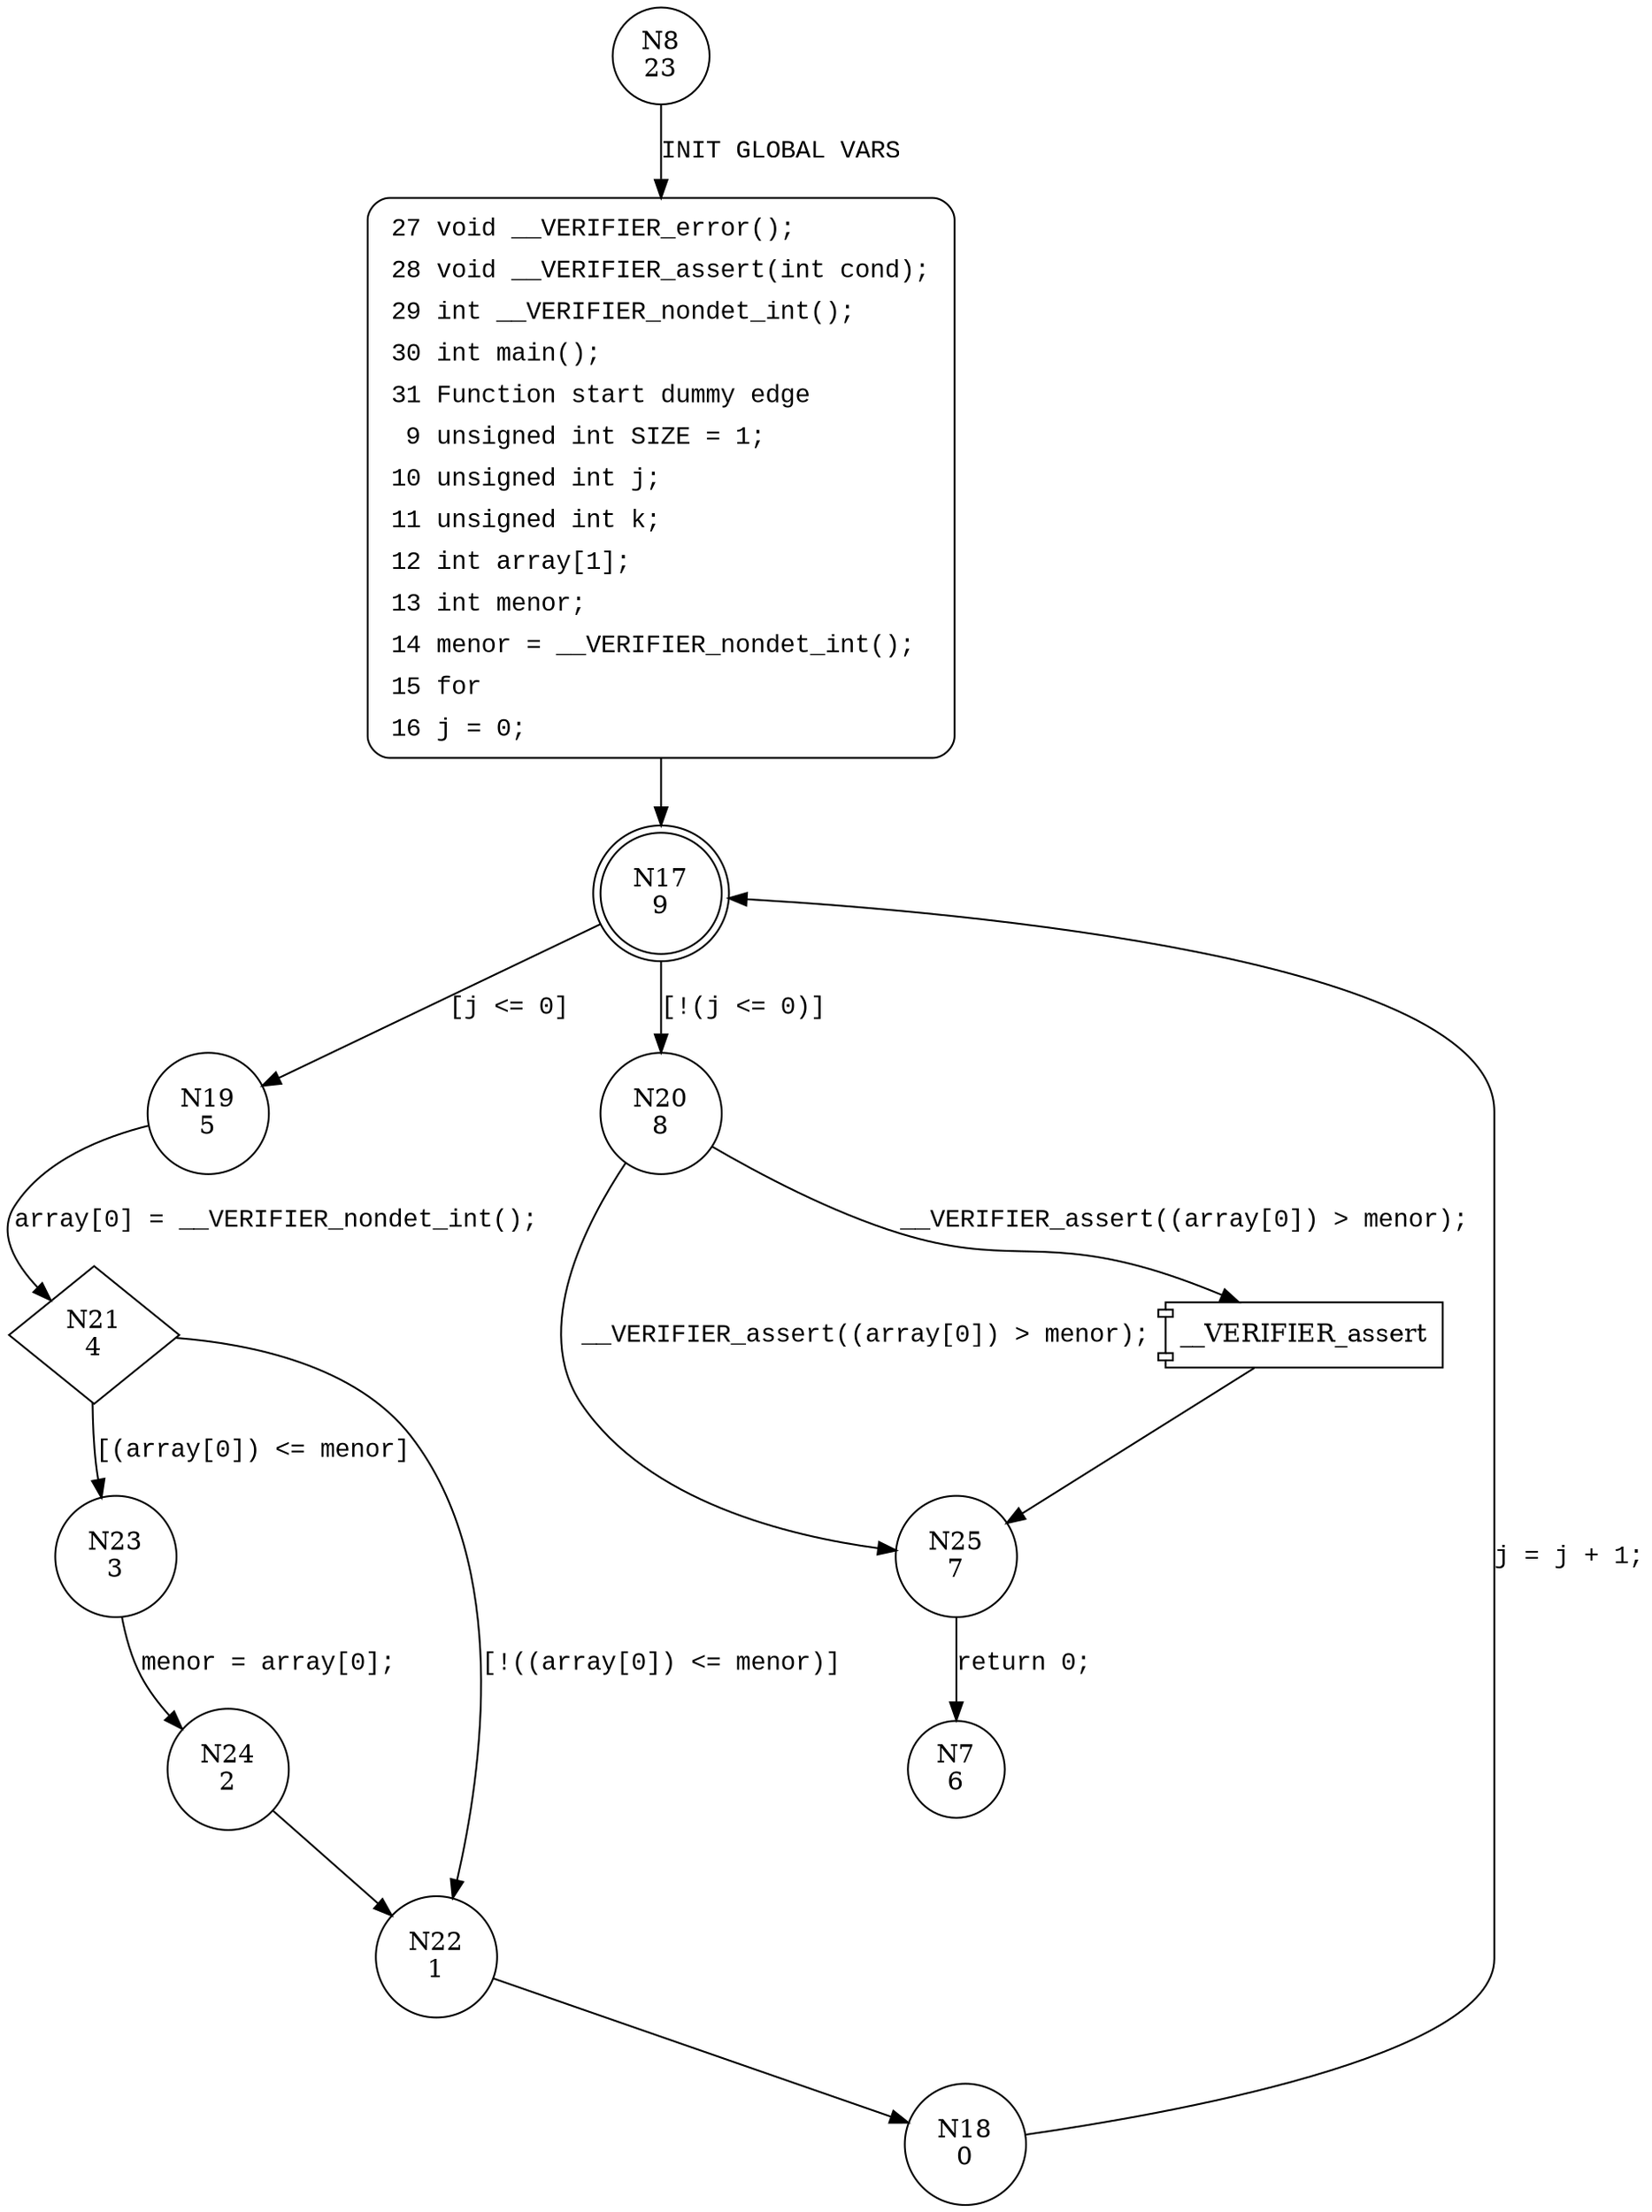 digraph main {
8 [shape="circle" label="N8\n23"]
27 [shape="circle" label="N27\n22"]
17 [shape="doublecircle" label="N17\n9"]
19 [shape="circle" label="N19\n5"]
20 [shape="circle" label="N20\n8"]
25 [shape="circle" label="N25\n7"]
7 [shape="circle" label="N7\n6"]
21 [shape="diamond" label="N21\n4"]
23 [shape="circle" label="N23\n3"]
22 [shape="circle" label="N22\n1"]
18 [shape="circle" label="N18\n0"]
24 [shape="circle" label="N24\n2"]
27 [style="filled,bold" penwidth="1" fillcolor="white" fontname="Courier New" shape="Mrecord" label=<<table border="0" cellborder="0" cellpadding="3" bgcolor="white"><tr><td align="right">27</td><td align="left">void __VERIFIER_error();</td></tr><tr><td align="right">28</td><td align="left">void __VERIFIER_assert(int cond);</td></tr><tr><td align="right">29</td><td align="left">int __VERIFIER_nondet_int();</td></tr><tr><td align="right">30</td><td align="left">int main();</td></tr><tr><td align="right">31</td><td align="left">Function start dummy edge</td></tr><tr><td align="right">9</td><td align="left">unsigned int SIZE = 1;</td></tr><tr><td align="right">10</td><td align="left">unsigned int j;</td></tr><tr><td align="right">11</td><td align="left">unsigned int k;</td></tr><tr><td align="right">12</td><td align="left">int array[1];</td></tr><tr><td align="right">13</td><td align="left">int menor;</td></tr><tr><td align="right">14</td><td align="left">menor = __VERIFIER_nondet_int();</td></tr><tr><td align="right">15</td><td align="left">for</td></tr><tr><td align="right">16</td><td align="left">j = 0;</td></tr></table>>]
27 -> 17[label=""]
8 -> 27 [label="INIT GLOBAL VARS" fontname="Courier New"]
17 -> 19 [label="[j <= 0]" fontname="Courier New"]
17 -> 20 [label="[!(j <= 0)]" fontname="Courier New"]
100001 [shape="component" label="__VERIFIER_assert"]
20 -> 100001 [label="__VERIFIER_assert((array[0]) > menor);" fontname="Courier New"]
100001 -> 25 [label="" fontname="Courier New"]
20 -> 25 [label="__VERIFIER_assert((array[0]) > menor);" fontname="Courier New"]
25 -> 7 [label="return 0;" fontname="Courier New"]
21 -> 23 [label="[(array[0]) <= menor]" fontname="Courier New"]
21 -> 22 [label="[!((array[0]) <= menor)]" fontname="Courier New"]
22 -> 18 [label="" fontname="Courier New"]
23 -> 24 [label="menor = array[0];" fontname="Courier New"]
19 -> 21 [label="array[0] = __VERIFIER_nondet_int();" fontname="Courier New"]
18 -> 17 [label="j = j + 1;" fontname="Courier New"]
24 -> 22 [label="" fontname="Courier New"]
}